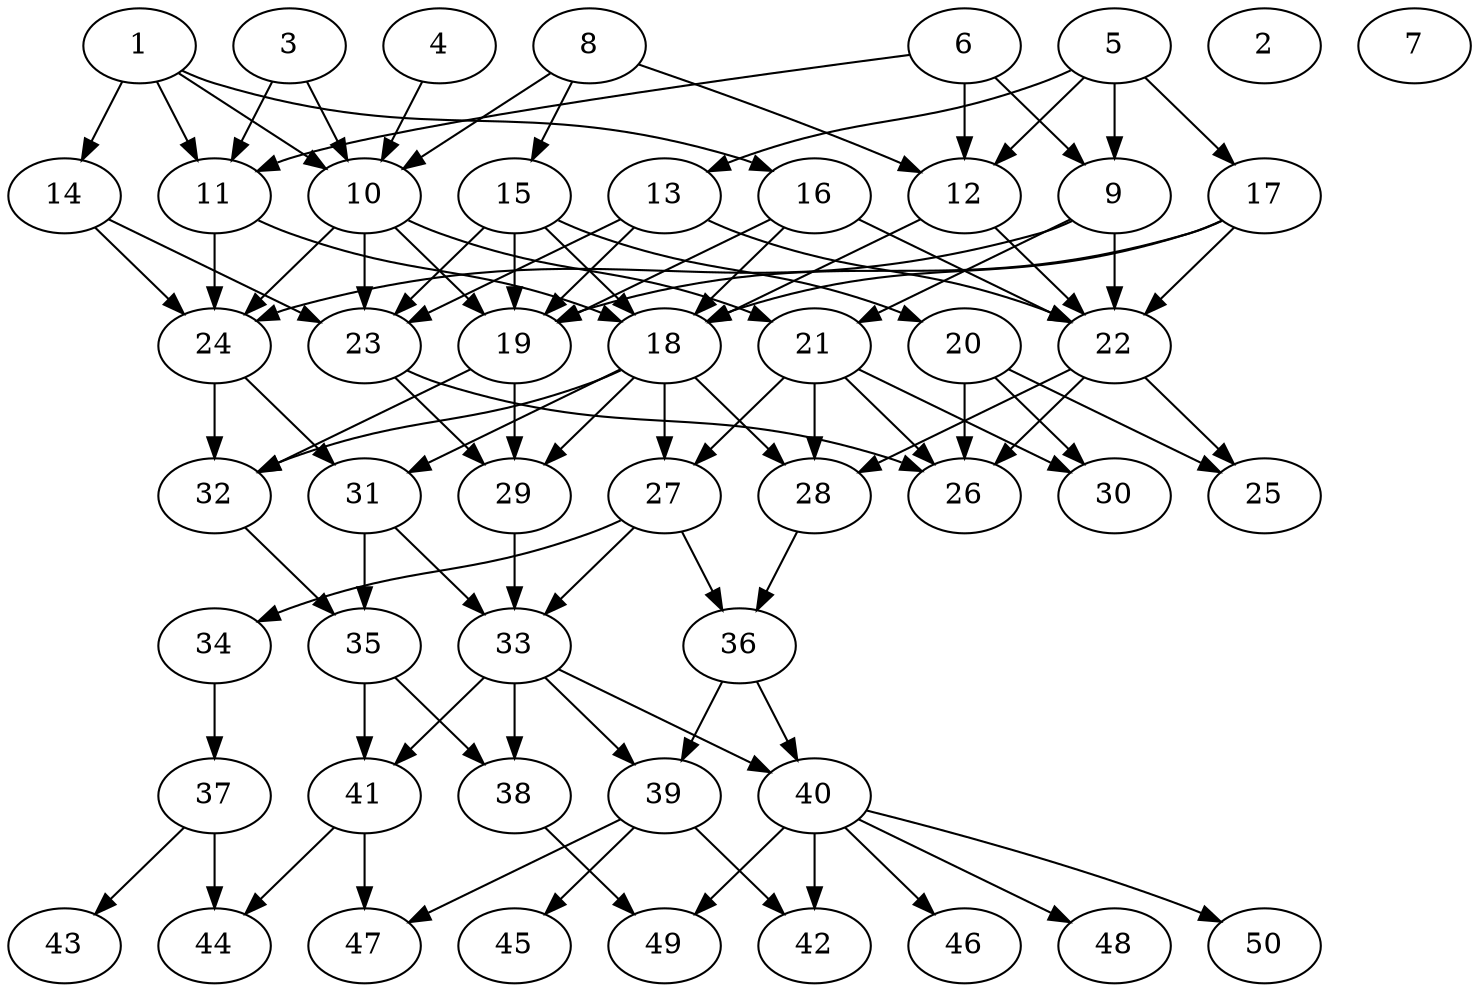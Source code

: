 // DAG automatically generated by daggen at Fri Jul 29 10:10:31 2022
// ./daggen --dot -n 50 --ccr 0.5 --fat 0.5 --regular 0.5 --density 0.5 -o data/50/random_50_28.gv 
digraph G {
  1 [compute_size="567842292099", trans_size="181229", result_size="9216", ram="49347588",alpha="0.15"]
  1 -> 10 [size ="9216"]
  1 -> 11 [size ="9216"]
  1 -> 14 [size ="9216"]
  1 -> 16 [size ="9216"]
  2 [compute_size="1073741824000", trans_size="665456", result_size="0", ram="13432185",alpha="0.08"]
  3 [compute_size="1073741824000", trans_size="37177", result_size="1024", ram="29364306",alpha="0.12"]
  3 -> 10 [size ="1024"]
  3 -> 11 [size ="1024"]
  4 [compute_size="823058842892", trans_size="741279", result_size="91136", ram="38627584",alpha="0.09"]
  4 -> 10 [size ="91136"]
  5 [compute_size="111221602717", trans_size="691144", result_size="1024", ram="12244755",alpha="0.09"]
  5 -> 9 [size ="1024"]
  5 -> 12 [size ="1024"]
  5 -> 13 [size ="1024"]
  5 -> 17 [size ="1024"]
  6 [compute_size="68719476736", trans_size="407231", result_size="74752", ram="39546508",alpha="0.14"]
  6 -> 9 [size ="74752"]
  6 -> 11 [size ="74752"]
  6 -> 12 [size ="74752"]
  7 [compute_size="3428053498", trans_size="699274", result_size="0", ram="36758008",alpha="0.00"]
  8 [compute_size="68719476736", trans_size="710243", result_size="74752", ram="18659278",alpha="0.18"]
  8 -> 10 [size ="74752"]
  8 -> 12 [size ="74752"]
  8 -> 15 [size ="74752"]
  9 [compute_size="4633501580", trans_size="142974", result_size="74752", ram="15452129",alpha="0.05"]
  9 -> 21 [size ="74752"]
  9 -> 22 [size ="74752"]
  9 -> 24 [size ="74752"]
  10 [compute_size="106899287232", trans_size="625117", result_size="74752", ram="3307150",alpha="0.03"]
  10 -> 19 [size ="74752"]
  10 -> 21 [size ="74752"]
  10 -> 23 [size ="74752"]
  10 -> 24 [size ="74752"]
  11 [compute_size="549755813888", trans_size="1045392", result_size="91136", ram="22082990",alpha="0.08"]
  11 -> 18 [size ="91136"]
  11 -> 24 [size ="91136"]
  12 [compute_size="3133562552", trans_size="756984", result_size="29696", ram="7191524",alpha="0.10"]
  12 -> 18 [size ="29696"]
  12 -> 22 [size ="29696"]
  13 [compute_size="535464388016", trans_size="94723", result_size="54272", ram="31066188",alpha="0.02"]
  13 -> 19 [size ="54272"]
  13 -> 22 [size ="54272"]
  13 -> 23 [size ="54272"]
  14 [compute_size="14798578416", trans_size="483140", result_size="70656", ram="50482980",alpha="0.07"]
  14 -> 23 [size ="70656"]
  14 -> 24 [size ="70656"]
  15 [compute_size="1778877326", trans_size="872915", result_size="1024", ram="17922846",alpha="0.14"]
  15 -> 18 [size ="1024"]
  15 -> 19 [size ="1024"]
  15 -> 20 [size ="1024"]
  15 -> 23 [size ="1024"]
  16 [compute_size="231928233984", trans_size="595965", result_size="13312", ram="749396",alpha="0.16"]
  16 -> 18 [size ="13312"]
  16 -> 19 [size ="13312"]
  16 -> 22 [size ="13312"]
  17 [compute_size="291282665232", trans_size="289981", result_size="91136", ram="11019654",alpha="0.20"]
  17 -> 18 [size ="91136"]
  17 -> 19 [size ="91136"]
  17 -> 22 [size ="91136"]
  18 [compute_size="25369251324", trans_size="266078", result_size="91136", ram="16632955",alpha="0.07"]
  18 -> 27 [size ="91136"]
  18 -> 28 [size ="91136"]
  18 -> 29 [size ="91136"]
  18 -> 31 [size ="91136"]
  18 -> 32 [size ="91136"]
  19 [compute_size="46494665881", trans_size="794902", result_size="1024", ram="50335720",alpha="0.01"]
  19 -> 29 [size ="1024"]
  19 -> 32 [size ="1024"]
  20 [compute_size="12396004561", trans_size="47594", result_size="13312", ram="22149510",alpha="0.06"]
  20 -> 25 [size ="13312"]
  20 -> 26 [size ="13312"]
  20 -> 30 [size ="13312"]
  21 [compute_size="1073741824000", trans_size="195327", result_size="1024", ram="22958634",alpha="0.00"]
  21 -> 26 [size ="1024"]
  21 -> 27 [size ="1024"]
  21 -> 28 [size ="1024"]
  21 -> 30 [size ="1024"]
  22 [compute_size="228983177072", trans_size="177476", result_size="91136", ram="44748816",alpha="0.02"]
  22 -> 25 [size ="91136"]
  22 -> 26 [size ="91136"]
  22 -> 28 [size ="91136"]
  23 [compute_size="89042146644", trans_size="137528", result_size="29696", ram="44407888",alpha="0.13"]
  23 -> 26 [size ="29696"]
  23 -> 29 [size ="29696"]
  24 [compute_size="985435680", trans_size="212030", result_size="70656", ram="14321250",alpha="0.15"]
  24 -> 31 [size ="70656"]
  24 -> 32 [size ="70656"]
  25 [compute_size="380404181450", trans_size="140422", result_size="0", ram="41902080",alpha="0.06"]
  26 [compute_size="28991029248", trans_size="335643", result_size="0", ram="7273477",alpha="0.03"]
  27 [compute_size="549755813888", trans_size="223675", result_size="91136", ram="2656181",alpha="0.03"]
  27 -> 33 [size ="91136"]
  27 -> 34 [size ="91136"]
  27 -> 36 [size ="91136"]
  28 [compute_size="37323560972", trans_size="271798", result_size="70656", ram="16198922",alpha="0.20"]
  28 -> 36 [size ="70656"]
  29 [compute_size="173740793208", trans_size="660456", result_size="74752", ram="37828772",alpha="0.20"]
  29 -> 33 [size ="74752"]
  30 [compute_size="631773321351", trans_size="278103", result_size="0", ram="24494342",alpha="0.03"]
  31 [compute_size="99759832191", trans_size="57505", result_size="29696", ram="43731472",alpha="0.03"]
  31 -> 33 [size ="29696"]
  31 -> 35 [size ="29696"]
  32 [compute_size="2757902634", trans_size="489338", result_size="74752", ram="17640162",alpha="0.17"]
  32 -> 35 [size ="74752"]
  33 [compute_size="24720562486", trans_size="37312", result_size="91136", ram="37852456",alpha="0.19"]
  33 -> 38 [size ="91136"]
  33 -> 39 [size ="91136"]
  33 -> 40 [size ="91136"]
  33 -> 41 [size ="91136"]
  34 [compute_size="22205323811", trans_size="671571", result_size="9216", ram="41657708",alpha="0.06"]
  34 -> 37 [size ="9216"]
  35 [compute_size="68719476736", trans_size="712149", result_size="74752", ram="36056280",alpha="0.05"]
  35 -> 38 [size ="74752"]
  35 -> 41 [size ="74752"]
  36 [compute_size="8589934592", trans_size="220085", result_size="70656", ram="45386764",alpha="0.06"]
  36 -> 39 [size ="70656"]
  36 -> 40 [size ="70656"]
  37 [compute_size="10991448094", trans_size="123366", result_size="91136", ram="20121346",alpha="0.14"]
  37 -> 43 [size ="91136"]
  37 -> 44 [size ="91136"]
  38 [compute_size="368293445632", trans_size="751452", result_size="9216", ram="13349668",alpha="0.14"]
  38 -> 49 [size ="9216"]
  39 [compute_size="134409070176", trans_size="234657", result_size="74752", ram="48161788",alpha="0.10"]
  39 -> 42 [size ="74752"]
  39 -> 45 [size ="74752"]
  39 -> 47 [size ="74752"]
  40 [compute_size="35784538043", trans_size="538324", result_size="54272", ram="19007366",alpha="0.11"]
  40 -> 42 [size ="54272"]
  40 -> 46 [size ="54272"]
  40 -> 48 [size ="54272"]
  40 -> 49 [size ="54272"]
  40 -> 50 [size ="54272"]
  41 [compute_size="294427059102", trans_size="750005", result_size="13312", ram="43726452",alpha="0.01"]
  41 -> 44 [size ="13312"]
  41 -> 47 [size ="13312"]
  42 [compute_size="134217728000", trans_size="510269", result_size="0", ram="48667048",alpha="0.12"]
  43 [compute_size="34460398101", trans_size="915969", result_size="0", ram="39172980",alpha="0.17"]
  44 [compute_size="5339575382", trans_size="241453", result_size="0", ram="26627628",alpha="0.08"]
  45 [compute_size="105342791340", trans_size="486381", result_size="0", ram="26165986",alpha="0.18"]
  46 [compute_size="782757789696", trans_size="1011620", result_size="0", ram="27371484",alpha="0.02"]
  47 [compute_size="265198720254", trans_size="343000", result_size="0", ram="22888332",alpha="0.07"]
  48 [compute_size="1104147465", trans_size="888300", result_size="0", ram="19266692",alpha="0.15"]
  49 [compute_size="218409089928", trans_size="158198", result_size="0", ram="25807390",alpha="0.18"]
  50 [compute_size="305938819232", trans_size="161903", result_size="0", ram="43547076",alpha="0.15"]
}